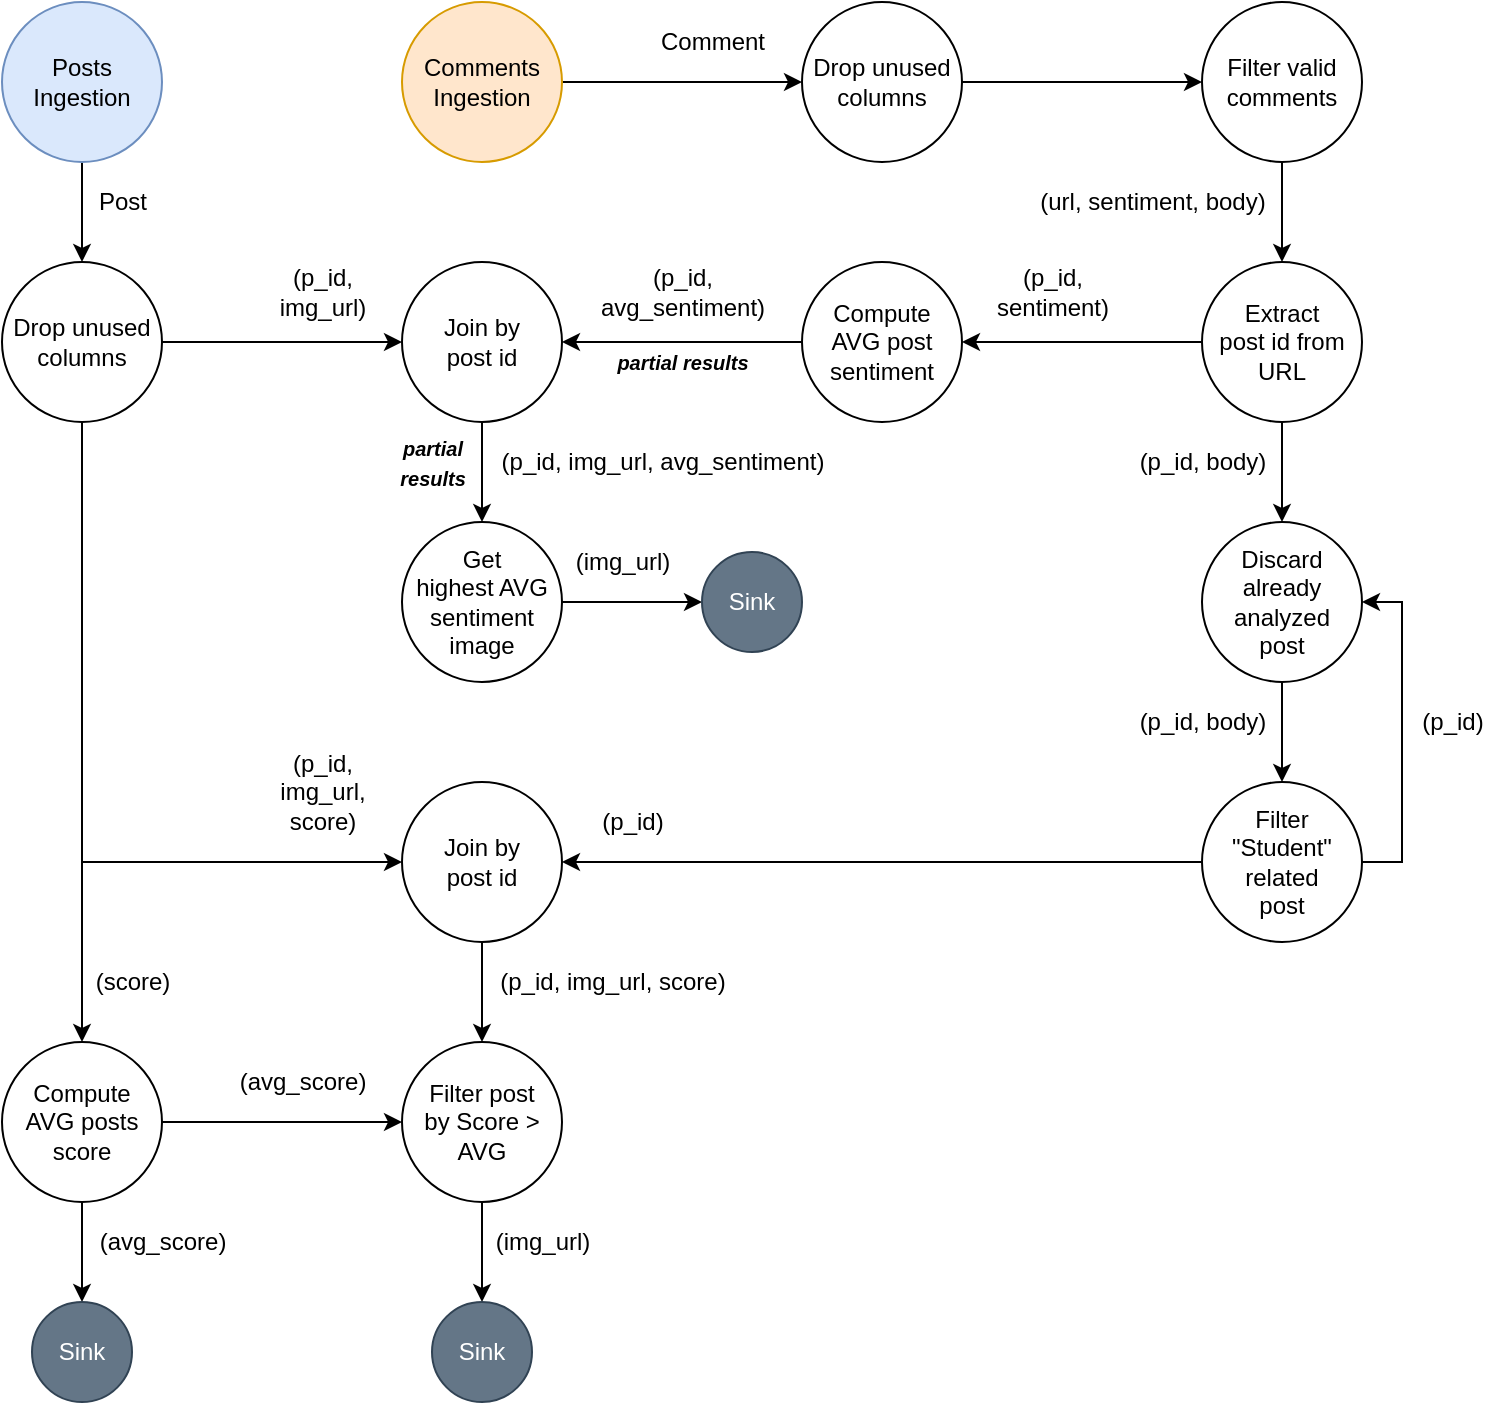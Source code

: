 <mxfile version="18.0.7" type="device"><diagram id="N7NexsKn_qKuc4H8gg74" name="Page-1"><mxGraphModel dx="1135" dy="742" grid="1" gridSize="10" guides="1" tooltips="1" connect="1" arrows="1" fold="1" page="1" pageScale="1" pageWidth="827" pageHeight="1169" math="0" shadow="0"><root><mxCell id="0"/><mxCell id="1" parent="0"/><mxCell id="K_Vqy9ZggZsy6Cn6XvWI-4" style="edgeStyle=orthogonalEdgeStyle;rounded=0;orthogonalLoop=1;jettySize=auto;html=1;" parent="1" source="K_Vqy9ZggZsy6Cn6XvWI-1" target="K_Vqy9ZggZsy6Cn6XvWI-12" edge="1"><mxGeometry relative="1" as="geometry"><mxPoint x="80" y="170" as="targetPoint"/></mxGeometry></mxCell><mxCell id="K_Vqy9ZggZsy6Cn6XvWI-1" value="Posts&lt;br&gt;Ingestion" style="ellipse;whiteSpace=wrap;html=1;aspect=fixed;fillColor=#dae8fc;strokeColor=#6c8ebf;" parent="1" vertex="1"><mxGeometry x="40" y="170" width="80" height="80" as="geometry"/></mxCell><mxCell id="K_Vqy9ZggZsy6Cn6XvWI-3" value="Post" style="text;html=1;align=center;verticalAlign=middle;resizable=0;points=[];autosize=1;strokeColor=none;fillColor=none;fontStyle=0" parent="1" vertex="1"><mxGeometry x="80" y="260" width="40" height="20" as="geometry"/></mxCell><mxCell id="LEWrsPfIBsaWR34w1g9D-2" style="edgeStyle=orthogonalEdgeStyle;rounded=0;orthogonalLoop=1;jettySize=auto;html=1;" edge="1" parent="1" source="K_Vqy9ZggZsy6Cn6XvWI-6" target="LEWrsPfIBsaWR34w1g9D-1"><mxGeometry relative="1" as="geometry"/></mxCell><mxCell id="K_Vqy9ZggZsy6Cn6XvWI-6" value="Comments Ingestion" style="ellipse;whiteSpace=wrap;html=1;aspect=fixed;fillColor=#ffe6cc;strokeColor=#d79b00;" parent="1" vertex="1"><mxGeometry x="240" y="170" width="80" height="80" as="geometry"/></mxCell><mxCell id="K_Vqy9ZggZsy6Cn6XvWI-20" style="edgeStyle=orthogonalEdgeStyle;rounded=0;orthogonalLoop=1;jettySize=auto;html=1;" parent="1" source="K_Vqy9ZggZsy6Cn6XvWI-7" target="K_Vqy9ZggZsy6Cn6XvWI-19" edge="1"><mxGeometry relative="1" as="geometry"/></mxCell><mxCell id="K_Vqy9ZggZsy6Cn6XvWI-7" value="Filter valid comments" style="ellipse;whiteSpace=wrap;html=1;aspect=fixed;" parent="1" vertex="1"><mxGeometry x="640" y="170" width="80" height="80" as="geometry"/></mxCell><mxCell id="K_Vqy9ZggZsy6Cn6XvWI-8" value="Comment" style="text;html=1;align=center;verticalAlign=middle;resizable=0;points=[];autosize=1;strokeColor=none;fillColor=none;" parent="1" vertex="1"><mxGeometry x="360" y="180" width="70" height="20" as="geometry"/></mxCell><mxCell id="K_Vqy9ZggZsy6Cn6XvWI-16" style="edgeStyle=orthogonalEdgeStyle;rounded=0;orthogonalLoop=1;jettySize=auto;html=1;" parent="1" source="K_Vqy9ZggZsy6Cn6XvWI-9" target="K_Vqy9ZggZsy6Cn6XvWI-15" edge="1"><mxGeometry relative="1" as="geometry"/></mxCell><mxCell id="K_Vqy9ZggZsy6Cn6XvWI-73" style="edgeStyle=orthogonalEdgeStyle;rounded=0;orthogonalLoop=1;jettySize=auto;html=1;fontSize=10;" parent="1" source="K_Vqy9ZggZsy6Cn6XvWI-9" target="K_Vqy9ZggZsy6Cn6XvWI-54" edge="1"><mxGeometry relative="1" as="geometry"/></mxCell><mxCell id="K_Vqy9ZggZsy6Cn6XvWI-9" value="Compute&lt;br&gt;AVG posts score" style="ellipse;whiteSpace=wrap;html=1;aspect=fixed;" parent="1" vertex="1"><mxGeometry x="40" y="690" width="80" height="80" as="geometry"/></mxCell><mxCell id="K_Vqy9ZggZsy6Cn6XvWI-26" style="edgeStyle=orthogonalEdgeStyle;rounded=0;orthogonalLoop=1;jettySize=auto;html=1;" parent="1" source="K_Vqy9ZggZsy6Cn6XvWI-12" target="K_Vqy9ZggZsy6Cn6XvWI-9" edge="1"><mxGeometry relative="1" as="geometry"/></mxCell><mxCell id="K_Vqy9ZggZsy6Cn6XvWI-33" style="edgeStyle=orthogonalEdgeStyle;rounded=0;orthogonalLoop=1;jettySize=auto;html=1;" parent="1" source="K_Vqy9ZggZsy6Cn6XvWI-12" target="K_Vqy9ZggZsy6Cn6XvWI-28" edge="1"><mxGeometry relative="1" as="geometry"/></mxCell><mxCell id="K_Vqy9ZggZsy6Cn6XvWI-67" style="edgeStyle=orthogonalEdgeStyle;rounded=0;orthogonalLoop=1;jettySize=auto;html=1;fontSize=10;" parent="1" source="K_Vqy9ZggZsy6Cn6XvWI-12" target="K_Vqy9ZggZsy6Cn6XvWI-64" edge="1"><mxGeometry relative="1" as="geometry"><Array as="points"><mxPoint x="80" y="600"/></Array></mxGeometry></mxCell><mxCell id="K_Vqy9ZggZsy6Cn6XvWI-12" value="Drop unused&lt;br&gt;columns" style="ellipse;whiteSpace=wrap;html=1;aspect=fixed;" parent="1" vertex="1"><mxGeometry x="40" y="300" width="80" height="80" as="geometry"/></mxCell><mxCell id="K_Vqy9ZggZsy6Cn6XvWI-15" value="Sink" style="ellipse;whiteSpace=wrap;html=1;aspect=fixed;fillColor=#647687;fontColor=#ffffff;strokeColor=#314354;" parent="1" vertex="1"><mxGeometry x="55" y="820" width="50" height="50" as="geometry"/></mxCell><mxCell id="K_Vqy9ZggZsy6Cn6XvWI-17" value="(avg_score)" style="text;html=1;align=center;verticalAlign=middle;resizable=0;points=[];autosize=1;strokeColor=none;fillColor=none;" parent="1" vertex="1"><mxGeometry x="150" y="700" width="80" height="20" as="geometry"/></mxCell><mxCell id="K_Vqy9ZggZsy6Cn6XvWI-23" style="edgeStyle=orthogonalEdgeStyle;rounded=0;orthogonalLoop=1;jettySize=auto;html=1;" parent="1" source="K_Vqy9ZggZsy6Cn6XvWI-19" target="K_Vqy9ZggZsy6Cn6XvWI-22" edge="1"><mxGeometry relative="1" as="geometry"/></mxCell><mxCell id="K_Vqy9ZggZsy6Cn6XvWI-50" style="edgeStyle=orthogonalEdgeStyle;rounded=0;orthogonalLoop=1;jettySize=auto;html=1;fontSize=10;" parent="1" source="K_Vqy9ZggZsy6Cn6XvWI-19" target="K_Vqy9ZggZsy6Cn6XvWI-49" edge="1"><mxGeometry relative="1" as="geometry"/></mxCell><mxCell id="K_Vqy9ZggZsy6Cn6XvWI-19" value="Extract&lt;br&gt;post id from URL" style="ellipse;whiteSpace=wrap;html=1;aspect=fixed;" parent="1" vertex="1"><mxGeometry x="640" y="300" width="80" height="80" as="geometry"/></mxCell><mxCell id="K_Vqy9ZggZsy6Cn6XvWI-21" value="(url, sentiment, body)" style="text;html=1;align=center;verticalAlign=middle;resizable=0;points=[];autosize=1;strokeColor=none;fillColor=none;" parent="1" vertex="1"><mxGeometry x="550" y="260" width="130" height="20" as="geometry"/></mxCell><mxCell id="K_Vqy9ZggZsy6Cn6XvWI-30" style="edgeStyle=orthogonalEdgeStyle;rounded=0;orthogonalLoop=1;jettySize=auto;html=1;" parent="1" source="K_Vqy9ZggZsy6Cn6XvWI-22" target="K_Vqy9ZggZsy6Cn6XvWI-28" edge="1"><mxGeometry relative="1" as="geometry"/></mxCell><mxCell id="K_Vqy9ZggZsy6Cn6XvWI-22" value="Compute&lt;br&gt;AVG post sentiment" style="ellipse;whiteSpace=wrap;html=1;aspect=fixed;" parent="1" vertex="1"><mxGeometry x="440" y="300" width="80" height="80" as="geometry"/></mxCell><mxCell id="K_Vqy9ZggZsy6Cn6XvWI-24" value="(p_id,&lt;br&gt;sentiment)" style="text;html=1;align=center;verticalAlign=middle;resizable=0;points=[];autosize=1;strokeColor=none;fillColor=none;" parent="1" vertex="1"><mxGeometry x="530" y="300" width="70" height="30" as="geometry"/></mxCell><mxCell id="K_Vqy9ZggZsy6Cn6XvWI-36" style="edgeStyle=orthogonalEdgeStyle;rounded=0;orthogonalLoop=1;jettySize=auto;html=1;" parent="1" source="K_Vqy9ZggZsy6Cn6XvWI-28" target="K_Vqy9ZggZsy6Cn6XvWI-35" edge="1"><mxGeometry relative="1" as="geometry"/></mxCell><mxCell id="K_Vqy9ZggZsy6Cn6XvWI-28" value="Join by&lt;br&gt;post id" style="ellipse;whiteSpace=wrap;html=1;aspect=fixed;" parent="1" vertex="1"><mxGeometry x="240" y="300" width="80" height="80" as="geometry"/></mxCell><mxCell id="K_Vqy9ZggZsy6Cn6XvWI-31" value="(p_id,&lt;br&gt;avg_sentiment)" style="text;html=1;align=center;verticalAlign=middle;resizable=0;points=[];autosize=1;strokeColor=none;fillColor=none;" parent="1" vertex="1"><mxGeometry x="330" y="300" width="100" height="30" as="geometry"/></mxCell><mxCell id="K_Vqy9ZggZsy6Cn6XvWI-34" value="(p_id,&lt;br&gt;img_url,&lt;br&gt;score)" style="text;html=1;align=center;verticalAlign=middle;resizable=0;points=[];autosize=1;strokeColor=none;fillColor=none;" parent="1" vertex="1"><mxGeometry x="170" y="540" width="60" height="50" as="geometry"/></mxCell><mxCell id="K_Vqy9ZggZsy6Cn6XvWI-48" style="edgeStyle=orthogonalEdgeStyle;rounded=0;orthogonalLoop=1;jettySize=auto;html=1;fontSize=10;" parent="1" source="K_Vqy9ZggZsy6Cn6XvWI-35" target="K_Vqy9ZggZsy6Cn6XvWI-45" edge="1"><mxGeometry relative="1" as="geometry"/></mxCell><mxCell id="K_Vqy9ZggZsy6Cn6XvWI-35" value="Get&lt;br&gt;highest AVG sentiment image" style="ellipse;whiteSpace=wrap;html=1;aspect=fixed;" parent="1" vertex="1"><mxGeometry x="240" y="430" width="80" height="80" as="geometry"/></mxCell><mxCell id="K_Vqy9ZggZsy6Cn6XvWI-37" value="(p_id, img_url, avg_sentiment)" style="text;html=1;align=center;verticalAlign=middle;resizable=0;points=[];autosize=1;strokeColor=none;fillColor=none;" parent="1" vertex="1"><mxGeometry x="280" y="390" width="180" height="20" as="geometry"/></mxCell><mxCell id="K_Vqy9ZggZsy6Cn6XvWI-41" value="&lt;font style=&quot;font-size: 10px;&quot;&gt;partial results&lt;/font&gt;" style="text;html=1;align=center;verticalAlign=middle;resizable=0;points=[];autosize=1;strokeColor=none;fillColor=none;fontStyle=3" parent="1" vertex="1"><mxGeometry x="340" y="340" width="80" height="20" as="geometry"/></mxCell><mxCell id="K_Vqy9ZggZsy6Cn6XvWI-44" value="&lt;font style=&quot;font-size: 10px;&quot;&gt;partial&lt;br&gt;results&lt;/font&gt;" style="text;html=1;align=center;verticalAlign=middle;resizable=0;points=[];autosize=1;strokeColor=none;fillColor=none;fontStyle=3" parent="1" vertex="1"><mxGeometry x="230" y="380" width="50" height="40" as="geometry"/></mxCell><mxCell id="K_Vqy9ZggZsy6Cn6XvWI-45" value="Sink" style="ellipse;whiteSpace=wrap;html=1;aspect=fixed;fillColor=#647687;fontColor=#ffffff;strokeColor=#314354;" parent="1" vertex="1"><mxGeometry x="390" y="445" width="50" height="50" as="geometry"/></mxCell><mxCell id="K_Vqy9ZggZsy6Cn6XvWI-47" value="(img_url)" style="text;html=1;align=center;verticalAlign=middle;resizable=0;points=[];autosize=1;strokeColor=none;fillColor=none;" parent="1" vertex="1"><mxGeometry x="320" y="440" width="60" height="20" as="geometry"/></mxCell><mxCell id="K_Vqy9ZggZsy6Cn6XvWI-52" style="edgeStyle=orthogonalEdgeStyle;rounded=0;orthogonalLoop=1;jettySize=auto;html=1;fontSize=10;" parent="1" source="K_Vqy9ZggZsy6Cn6XvWI-49" target="K_Vqy9ZggZsy6Cn6XvWI-51" edge="1"><mxGeometry relative="1" as="geometry"/></mxCell><mxCell id="K_Vqy9ZggZsy6Cn6XvWI-49" value="Discard&lt;br&gt;already analyzed&lt;br&gt;post" style="ellipse;whiteSpace=wrap;html=1;aspect=fixed;" parent="1" vertex="1"><mxGeometry x="640" y="430" width="80" height="80" as="geometry"/></mxCell><mxCell id="K_Vqy9ZggZsy6Cn6XvWI-53" style="edgeStyle=orthogonalEdgeStyle;rounded=0;orthogonalLoop=1;jettySize=auto;html=1;fontSize=10;" parent="1" source="K_Vqy9ZggZsy6Cn6XvWI-51" target="K_Vqy9ZggZsy6Cn6XvWI-49" edge="1"><mxGeometry relative="1" as="geometry"><Array as="points"><mxPoint x="740" y="600"/><mxPoint x="740" y="470"/></Array></mxGeometry></mxCell><mxCell id="K_Vqy9ZggZsy6Cn6XvWI-65" style="edgeStyle=orthogonalEdgeStyle;rounded=0;orthogonalLoop=1;jettySize=auto;html=1;fontSize=10;" parent="1" source="K_Vqy9ZggZsy6Cn6XvWI-51" target="K_Vqy9ZggZsy6Cn6XvWI-64" edge="1"><mxGeometry relative="1" as="geometry"/></mxCell><mxCell id="K_Vqy9ZggZsy6Cn6XvWI-51" value="Filter&lt;br&gt;&quot;Student&quot; related&lt;br&gt;post" style="ellipse;whiteSpace=wrap;html=1;aspect=fixed;" parent="1" vertex="1"><mxGeometry x="640" y="560" width="80" height="80" as="geometry"/></mxCell><mxCell id="K_Vqy9ZggZsy6Cn6XvWI-76" style="edgeStyle=orthogonalEdgeStyle;rounded=0;orthogonalLoop=1;jettySize=auto;html=1;fontSize=10;" parent="1" source="K_Vqy9ZggZsy6Cn6XvWI-54" target="K_Vqy9ZggZsy6Cn6XvWI-75" edge="1"><mxGeometry relative="1" as="geometry"/></mxCell><mxCell id="K_Vqy9ZggZsy6Cn6XvWI-54" value="Filter post&lt;br&gt;by Score &amp;gt; AVG" style="ellipse;whiteSpace=wrap;html=1;aspect=fixed;" parent="1" vertex="1"><mxGeometry x="240" y="690" width="80" height="80" as="geometry"/></mxCell><mxCell id="K_Vqy9ZggZsy6Cn6XvWI-59" value="(p_id, body)" style="text;html=1;align=center;verticalAlign=middle;resizable=0;points=[];autosize=1;strokeColor=none;fillColor=none;" parent="1" vertex="1"><mxGeometry x="600" y="390" width="80" height="20" as="geometry"/></mxCell><mxCell id="K_Vqy9ZggZsy6Cn6XvWI-60" value="(p_id)" style="text;html=1;align=center;verticalAlign=middle;resizable=0;points=[];autosize=1;strokeColor=none;fillColor=none;" parent="1" vertex="1"><mxGeometry x="740" y="520" width="50" height="20" as="geometry"/></mxCell><mxCell id="K_Vqy9ZggZsy6Cn6XvWI-61" value="(p_id, body)" style="text;html=1;align=center;verticalAlign=middle;resizable=0;points=[];autosize=1;strokeColor=none;fillColor=none;" parent="1" vertex="1"><mxGeometry x="600" y="520" width="80" height="20" as="geometry"/></mxCell><mxCell id="K_Vqy9ZggZsy6Cn6XvWI-62" value="(p_id)" style="text;html=1;align=center;verticalAlign=middle;resizable=0;points=[];autosize=1;strokeColor=none;fillColor=none;" parent="1" vertex="1"><mxGeometry x="330" y="570" width="50" height="20" as="geometry"/></mxCell><mxCell id="K_Vqy9ZggZsy6Cn6XvWI-68" style="edgeStyle=orthogonalEdgeStyle;rounded=0;orthogonalLoop=1;jettySize=auto;html=1;fontSize=10;" parent="1" source="K_Vqy9ZggZsy6Cn6XvWI-64" target="K_Vqy9ZggZsy6Cn6XvWI-54" edge="1"><mxGeometry relative="1" as="geometry"/></mxCell><mxCell id="K_Vqy9ZggZsy6Cn6XvWI-64" value="Join by&lt;br&gt;post id" style="ellipse;whiteSpace=wrap;html=1;aspect=fixed;" parent="1" vertex="1"><mxGeometry x="240" y="560" width="80" height="80" as="geometry"/></mxCell><mxCell id="K_Vqy9ZggZsy6Cn6XvWI-71" value="(p_id,&lt;br&gt;img_url)" style="text;html=1;align=center;verticalAlign=middle;resizable=0;points=[];autosize=1;strokeColor=none;fillColor=none;" parent="1" vertex="1"><mxGeometry x="170" y="300" width="60" height="30" as="geometry"/></mxCell><mxCell id="K_Vqy9ZggZsy6Cn6XvWI-72" value="(p_id, img_url, score)" style="text;html=1;align=center;verticalAlign=middle;resizable=0;points=[];autosize=1;strokeColor=none;fillColor=none;" parent="1" vertex="1"><mxGeometry x="280" y="650" width="130" height="20" as="geometry"/></mxCell><mxCell id="K_Vqy9ZggZsy6Cn6XvWI-74" value="(avg_score)" style="text;html=1;align=center;verticalAlign=middle;resizable=0;points=[];autosize=1;strokeColor=none;fillColor=none;" parent="1" vertex="1"><mxGeometry x="80" y="780" width="80" height="20" as="geometry"/></mxCell><mxCell id="K_Vqy9ZggZsy6Cn6XvWI-75" value="Sink" style="ellipse;whiteSpace=wrap;html=1;aspect=fixed;fillColor=#647687;fontColor=#ffffff;strokeColor=#314354;" parent="1" vertex="1"><mxGeometry x="255" y="820" width="50" height="50" as="geometry"/></mxCell><mxCell id="K_Vqy9ZggZsy6Cn6XvWI-77" value="(img_url)" style="text;html=1;align=center;verticalAlign=middle;resizable=0;points=[];autosize=1;strokeColor=none;fillColor=none;" parent="1" vertex="1"><mxGeometry x="280" y="780" width="60" height="20" as="geometry"/></mxCell><mxCell id="K_Vqy9ZggZsy6Cn6XvWI-78" value="(score)" style="text;html=1;align=center;verticalAlign=middle;resizable=0;points=[];autosize=1;strokeColor=none;fillColor=none;" parent="1" vertex="1"><mxGeometry x="80" y="650" width="50" height="20" as="geometry"/></mxCell><mxCell id="LEWrsPfIBsaWR34w1g9D-3" style="edgeStyle=orthogonalEdgeStyle;rounded=0;orthogonalLoop=1;jettySize=auto;html=1;" edge="1" parent="1" source="LEWrsPfIBsaWR34w1g9D-1" target="K_Vqy9ZggZsy6Cn6XvWI-7"><mxGeometry relative="1" as="geometry"/></mxCell><mxCell id="LEWrsPfIBsaWR34w1g9D-1" value="Drop unused&lt;br&gt;columns" style="ellipse;whiteSpace=wrap;html=1;aspect=fixed;" vertex="1" parent="1"><mxGeometry x="440" y="170" width="80" height="80" as="geometry"/></mxCell></root></mxGraphModel></diagram></mxfile>